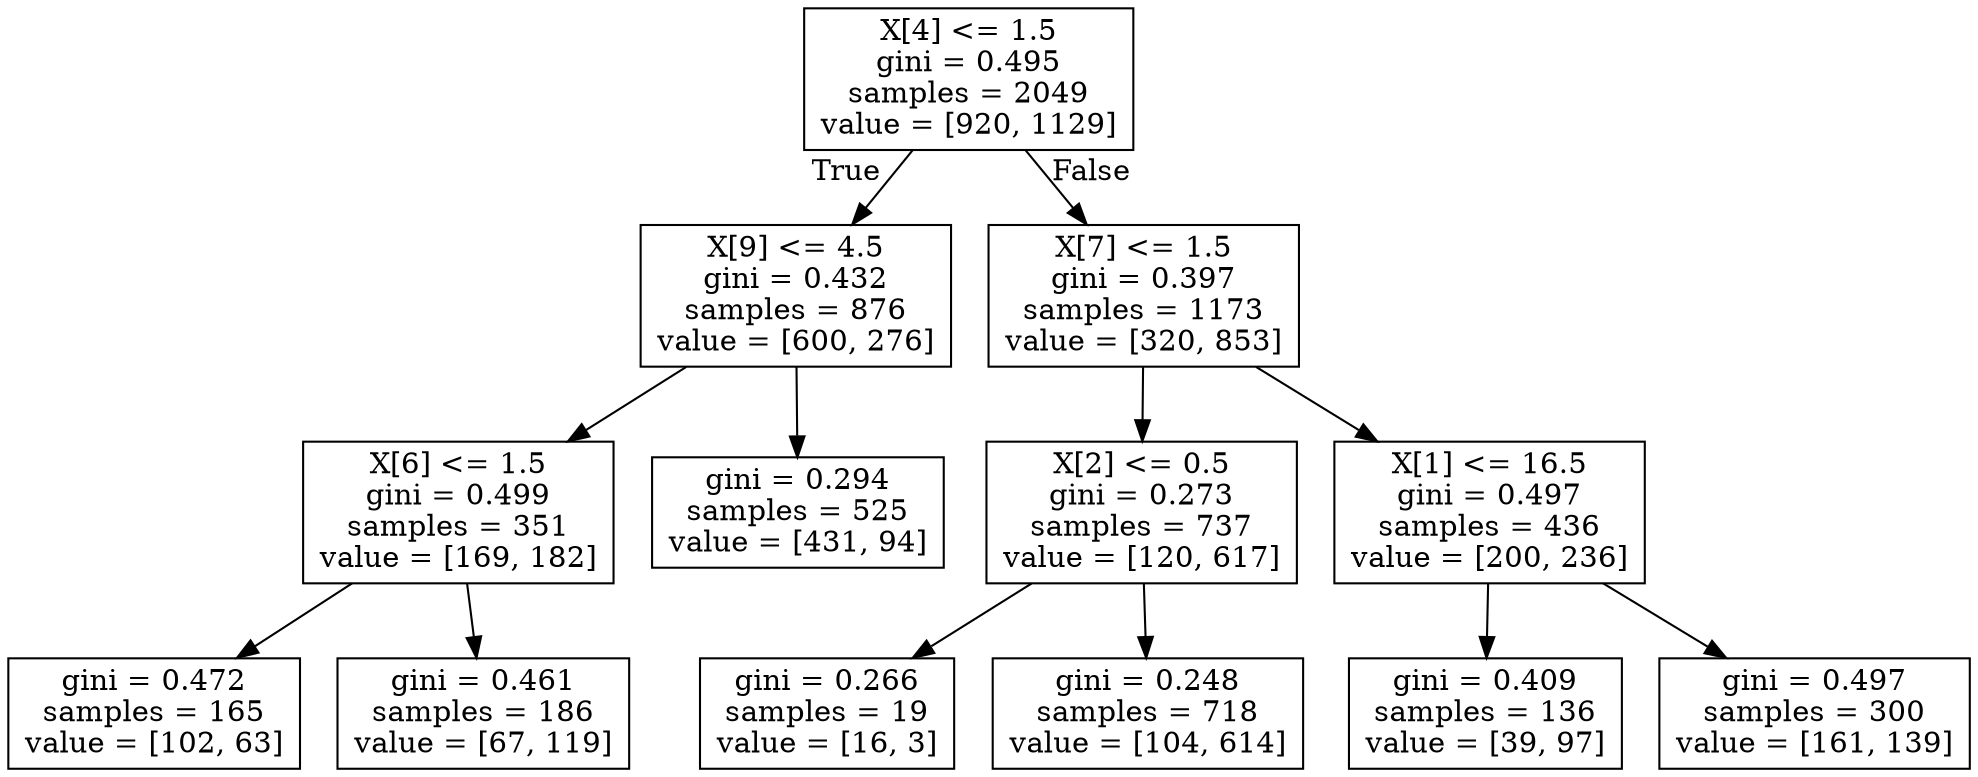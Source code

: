 digraph Tree {
node [shape=box] ;
0 [label="X[4] <= 1.5\ngini = 0.495\nsamples = 2049\nvalue = [920, 1129]"] ;
1 [label="X[9] <= 4.5\ngini = 0.432\nsamples = 876\nvalue = [600, 276]"] ;
0 -> 1 [labeldistance=2.5, labelangle=45, headlabel="True"] ;
3 [label="X[6] <= 1.5\ngini = 0.499\nsamples = 351\nvalue = [169, 182]"] ;
1 -> 3 ;
11 [label="gini = 0.472\nsamples = 165\nvalue = [102, 63]"] ;
3 -> 11 ;
12 [label="gini = 0.461\nsamples = 186\nvalue = [67, 119]"] ;
3 -> 12 ;
4 [label="gini = 0.294\nsamples = 525\nvalue = [431, 94]"] ;
1 -> 4 ;
2 [label="X[7] <= 1.5\ngini = 0.397\nsamples = 1173\nvalue = [320, 853]"] ;
0 -> 2 [labeldistance=2.5, labelangle=-45, headlabel="False"] ;
5 [label="X[2] <= 0.5\ngini = 0.273\nsamples = 737\nvalue = [120, 617]"] ;
2 -> 5 ;
7 [label="gini = 0.266\nsamples = 19\nvalue = [16, 3]"] ;
5 -> 7 ;
8 [label="gini = 0.248\nsamples = 718\nvalue = [104, 614]"] ;
5 -> 8 ;
6 [label="X[1] <= 16.5\ngini = 0.497\nsamples = 436\nvalue = [200, 236]"] ;
2 -> 6 ;
9 [label="gini = 0.409\nsamples = 136\nvalue = [39, 97]"] ;
6 -> 9 ;
10 [label="gini = 0.497\nsamples = 300\nvalue = [161, 139]"] ;
6 -> 10 ;
}